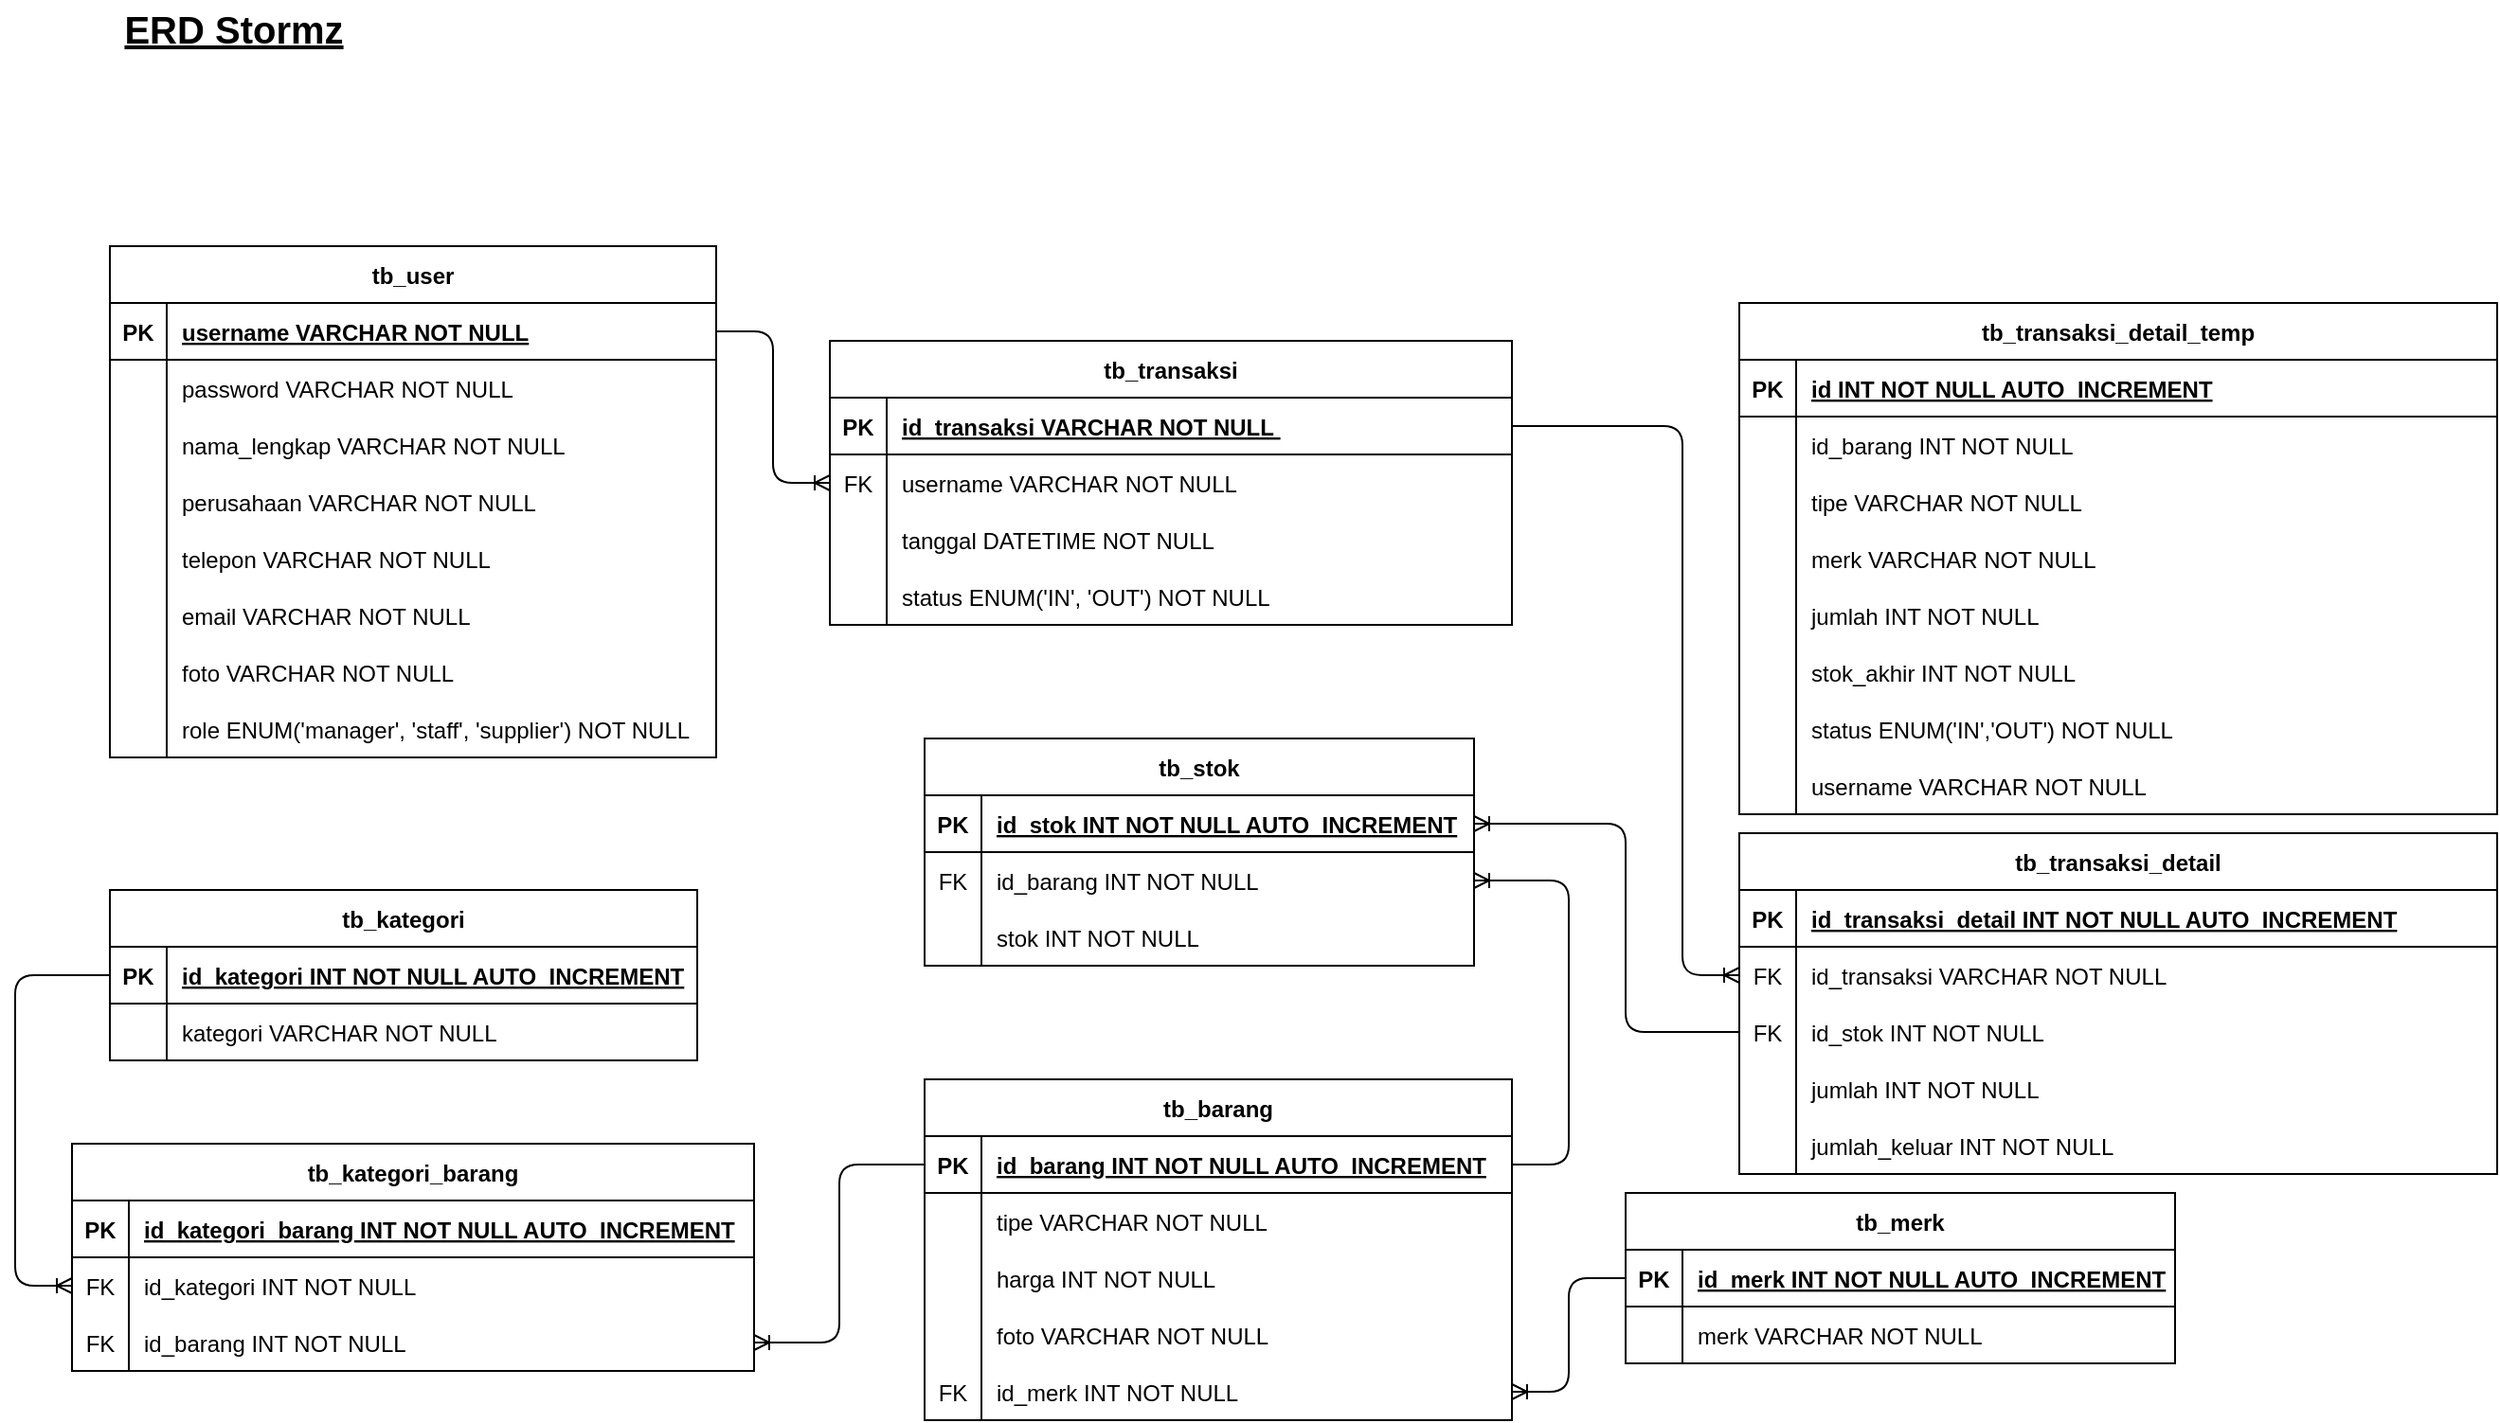 <mxfile version="13.9.9" type="device"><diagram id="gWAf76QCcsq2fWXwxqf4" name="Entity Relationshp Diagram"><mxGraphModel dx="1153" dy="348" grid="1" gridSize="10" guides="1" tooltips="1" connect="1" arrows="1" fold="1" page="0" pageScale="1" pageWidth="827" pageHeight="1169" math="0" shadow="0"><root><mxCell id="0"/><mxCell id="1" parent="0"/><mxCell id="khWlbRWHkkoI3q88mKnF-27" value="tb_user" style="shape=table;startSize=30;container=1;collapsible=1;childLayout=tableLayout;fixedRows=1;rowLines=0;fontStyle=1;align=center;resizeLast=1;" parent="1" vertex="1"><mxGeometry x="30" y="160" width="320" height="270" as="geometry"><mxRectangle x="130" y="190" width="60" height="30" as="alternateBounds"/></mxGeometry></mxCell><mxCell id="khWlbRWHkkoI3q88mKnF-28" value="" style="shape=partialRectangle;collapsible=0;dropTarget=0;pointerEvents=0;fillColor=none;top=0;left=0;bottom=1;right=0;points=[[0,0.5],[1,0.5]];portConstraint=eastwest;" parent="khWlbRWHkkoI3q88mKnF-27" vertex="1"><mxGeometry y="30" width="320" height="30" as="geometry"/></mxCell><mxCell id="khWlbRWHkkoI3q88mKnF-29" value="PK" style="shape=partialRectangle;connectable=0;fillColor=none;top=0;left=0;bottom=0;right=0;fontStyle=1;overflow=hidden;" parent="khWlbRWHkkoI3q88mKnF-28" vertex="1"><mxGeometry width="30" height="30" as="geometry"/></mxCell><mxCell id="khWlbRWHkkoI3q88mKnF-30" value="username VARCHAR NOT NULL" style="shape=partialRectangle;connectable=0;fillColor=none;top=0;left=0;bottom=0;right=0;align=left;spacingLeft=6;fontStyle=5;overflow=hidden;" parent="khWlbRWHkkoI3q88mKnF-28" vertex="1"><mxGeometry x="30" width="290" height="30" as="geometry"/></mxCell><mxCell id="khWlbRWHkkoI3q88mKnF-34" value="" style="shape=partialRectangle;collapsible=0;dropTarget=0;pointerEvents=0;fillColor=none;top=0;left=0;bottom=0;right=0;points=[[0,0.5],[1,0.5]];portConstraint=eastwest;" parent="khWlbRWHkkoI3q88mKnF-27" vertex="1"><mxGeometry y="60" width="320" height="30" as="geometry"/></mxCell><mxCell id="khWlbRWHkkoI3q88mKnF-35" value="" style="shape=partialRectangle;connectable=0;fillColor=none;top=0;left=0;bottom=0;right=0;editable=1;overflow=hidden;" parent="khWlbRWHkkoI3q88mKnF-34" vertex="1"><mxGeometry width="30" height="30" as="geometry"/></mxCell><mxCell id="khWlbRWHkkoI3q88mKnF-36" value="password VARCHAR NOT NULL" style="shape=partialRectangle;connectable=0;fillColor=none;top=0;left=0;bottom=0;right=0;align=left;spacingLeft=6;overflow=hidden;" parent="khWlbRWHkkoI3q88mKnF-34" vertex="1"><mxGeometry x="30" width="290" height="30" as="geometry"/></mxCell><mxCell id="khWlbRWHkkoI3q88mKnF-37" value="" style="shape=partialRectangle;collapsible=0;dropTarget=0;pointerEvents=0;fillColor=none;top=0;left=0;bottom=0;right=0;points=[[0,0.5],[1,0.5]];portConstraint=eastwest;" parent="khWlbRWHkkoI3q88mKnF-27" vertex="1"><mxGeometry y="90" width="320" height="30" as="geometry"/></mxCell><mxCell id="khWlbRWHkkoI3q88mKnF-38" value="" style="shape=partialRectangle;connectable=0;fillColor=none;top=0;left=0;bottom=0;right=0;editable=1;overflow=hidden;" parent="khWlbRWHkkoI3q88mKnF-37" vertex="1"><mxGeometry width="30" height="30" as="geometry"/></mxCell><mxCell id="khWlbRWHkkoI3q88mKnF-39" value="nama_lengkap VARCHAR NOT NULL" style="shape=partialRectangle;connectable=0;fillColor=none;top=0;left=0;bottom=0;right=0;align=left;spacingLeft=6;overflow=hidden;" parent="khWlbRWHkkoI3q88mKnF-37" vertex="1"><mxGeometry x="30" width="290" height="30" as="geometry"/></mxCell><mxCell id="khWlbRWHkkoI3q88mKnF-44" value="" style="shape=partialRectangle;collapsible=0;dropTarget=0;pointerEvents=0;fillColor=none;top=0;left=0;bottom=0;right=0;points=[[0,0.5],[1,0.5]];portConstraint=eastwest;" parent="khWlbRWHkkoI3q88mKnF-27" vertex="1"><mxGeometry y="120" width="320" height="30" as="geometry"/></mxCell><mxCell id="khWlbRWHkkoI3q88mKnF-45" value="" style="shape=partialRectangle;connectable=0;fillColor=none;top=0;left=0;bottom=0;right=0;editable=1;overflow=hidden;" parent="khWlbRWHkkoI3q88mKnF-44" vertex="1"><mxGeometry width="30" height="30" as="geometry"/></mxCell><mxCell id="khWlbRWHkkoI3q88mKnF-46" value="perusahaan VARCHAR NOT NULL" style="shape=partialRectangle;connectable=0;fillColor=none;top=0;left=0;bottom=0;right=0;align=left;spacingLeft=6;overflow=hidden;" parent="khWlbRWHkkoI3q88mKnF-44" vertex="1"><mxGeometry x="30" width="290" height="30" as="geometry"/></mxCell><mxCell id="5yecshNuAwGqqXU34uVl-19" value="" style="shape=partialRectangle;collapsible=0;dropTarget=0;pointerEvents=0;fillColor=none;top=0;left=0;bottom=0;right=0;points=[[0,0.5],[1,0.5]];portConstraint=eastwest;" parent="khWlbRWHkkoI3q88mKnF-27" vertex="1"><mxGeometry y="150" width="320" height="30" as="geometry"/></mxCell><mxCell id="5yecshNuAwGqqXU34uVl-20" value="" style="shape=partialRectangle;connectable=0;fillColor=none;top=0;left=0;bottom=0;right=0;editable=1;overflow=hidden;" parent="5yecshNuAwGqqXU34uVl-19" vertex="1"><mxGeometry width="30" height="30" as="geometry"/></mxCell><mxCell id="5yecshNuAwGqqXU34uVl-21" value="telepon VARCHAR NOT NULL" style="shape=partialRectangle;connectable=0;fillColor=none;top=0;left=0;bottom=0;right=0;align=left;spacingLeft=6;overflow=hidden;" parent="5yecshNuAwGqqXU34uVl-19" vertex="1"><mxGeometry x="30" width="290" height="30" as="geometry"/></mxCell><mxCell id="khWlbRWHkkoI3q88mKnF-47" value="" style="shape=partialRectangle;collapsible=0;dropTarget=0;pointerEvents=0;fillColor=none;top=0;left=0;bottom=0;right=0;points=[[0,0.5],[1,0.5]];portConstraint=eastwest;" parent="khWlbRWHkkoI3q88mKnF-27" vertex="1"><mxGeometry y="180" width="320" height="30" as="geometry"/></mxCell><mxCell id="khWlbRWHkkoI3q88mKnF-48" value="" style="shape=partialRectangle;connectable=0;fillColor=none;top=0;left=0;bottom=0;right=0;editable=1;overflow=hidden;" parent="khWlbRWHkkoI3q88mKnF-47" vertex="1"><mxGeometry width="30" height="30" as="geometry"/></mxCell><mxCell id="khWlbRWHkkoI3q88mKnF-49" value="email VARCHAR NOT NULL" style="shape=partialRectangle;connectable=0;fillColor=none;top=0;left=0;bottom=0;right=0;align=left;spacingLeft=6;overflow=hidden;" parent="khWlbRWHkkoI3q88mKnF-47" vertex="1"><mxGeometry x="30" width="290" height="30" as="geometry"/></mxCell><mxCell id="7dTO21bHvkYZgzoodsC2-43" value="" style="shape=partialRectangle;collapsible=0;dropTarget=0;pointerEvents=0;fillColor=none;top=0;left=0;bottom=0;right=0;points=[[0,0.5],[1,0.5]];portConstraint=eastwest;" parent="khWlbRWHkkoI3q88mKnF-27" vertex="1"><mxGeometry y="210" width="320" height="30" as="geometry"/></mxCell><mxCell id="7dTO21bHvkYZgzoodsC2-44" value="" style="shape=partialRectangle;connectable=0;fillColor=none;top=0;left=0;bottom=0;right=0;editable=1;overflow=hidden;" parent="7dTO21bHvkYZgzoodsC2-43" vertex="1"><mxGeometry width="30" height="30" as="geometry"/></mxCell><mxCell id="7dTO21bHvkYZgzoodsC2-45" value="foto VARCHAR NOT NULL" style="shape=partialRectangle;connectable=0;fillColor=none;top=0;left=0;bottom=0;right=0;align=left;spacingLeft=6;overflow=hidden;" parent="7dTO21bHvkYZgzoodsC2-43" vertex="1"><mxGeometry x="30" width="290" height="30" as="geometry"/></mxCell><mxCell id="khWlbRWHkkoI3q88mKnF-50" value="" style="shape=partialRectangle;collapsible=0;dropTarget=0;pointerEvents=0;fillColor=none;top=0;left=0;bottom=0;right=0;points=[[0,0.5],[1,0.5]];portConstraint=eastwest;" parent="khWlbRWHkkoI3q88mKnF-27" vertex="1"><mxGeometry y="240" width="320" height="30" as="geometry"/></mxCell><mxCell id="khWlbRWHkkoI3q88mKnF-51" value="" style="shape=partialRectangle;connectable=0;fillColor=none;top=0;left=0;bottom=0;right=0;editable=1;overflow=hidden;" parent="khWlbRWHkkoI3q88mKnF-50" vertex="1"><mxGeometry width="30" height="30" as="geometry"/></mxCell><mxCell id="khWlbRWHkkoI3q88mKnF-52" value="role ENUM('manager', 'staff', 'supplier') NOT NULL" style="shape=partialRectangle;connectable=0;fillColor=none;top=0;left=0;bottom=0;right=0;align=left;spacingLeft=6;overflow=hidden;" parent="khWlbRWHkkoI3q88mKnF-50" vertex="1"><mxGeometry x="30" width="290" height="30" as="geometry"/></mxCell><mxCell id="khWlbRWHkkoI3q88mKnF-40" value="ERD Stormz" style="text;html=1;align=center;verticalAlign=middle;resizable=0;points=[];autosize=1;fontSize=20;fontStyle=5" parent="1" vertex="1"><mxGeometry x="30" y="30" width="130" height="30" as="geometry"/></mxCell><mxCell id="khWlbRWHkkoI3q88mKnF-78" value="tb_barang" style="shape=table;startSize=30;container=1;collapsible=1;childLayout=tableLayout;fixedRows=1;rowLines=0;fontStyle=1;align=center;resizeLast=1;" parent="1" vertex="1"><mxGeometry x="460" y="600" width="310" height="180" as="geometry"><mxRectangle x="460" y="600" width="60" height="30" as="alternateBounds"/></mxGeometry></mxCell><mxCell id="khWlbRWHkkoI3q88mKnF-79" value="" style="shape=partialRectangle;collapsible=0;dropTarget=0;pointerEvents=0;fillColor=none;top=0;left=0;bottom=1;right=0;points=[[0,0.5],[1,0.5]];portConstraint=eastwest;" parent="khWlbRWHkkoI3q88mKnF-78" vertex="1"><mxGeometry y="30" width="310" height="30" as="geometry"/></mxCell><mxCell id="khWlbRWHkkoI3q88mKnF-80" value="PK" style="shape=partialRectangle;connectable=0;fillColor=none;top=0;left=0;bottom=0;right=0;fontStyle=1;overflow=hidden;" parent="khWlbRWHkkoI3q88mKnF-79" vertex="1"><mxGeometry width="30" height="30" as="geometry"/></mxCell><mxCell id="khWlbRWHkkoI3q88mKnF-81" value="id_barang INT NOT NULL AUTO_INCREMENT" style="shape=partialRectangle;connectable=0;fillColor=none;top=0;left=0;bottom=0;right=0;align=left;spacingLeft=6;fontStyle=5;overflow=hidden;" parent="khWlbRWHkkoI3q88mKnF-79" vertex="1"><mxGeometry x="30" width="280" height="30" as="geometry"/></mxCell><mxCell id="khWlbRWHkkoI3q88mKnF-82" value="" style="shape=partialRectangle;collapsible=0;dropTarget=0;pointerEvents=0;fillColor=none;top=0;left=0;bottom=0;right=0;points=[[0,0.5],[1,0.5]];portConstraint=eastwest;" parent="khWlbRWHkkoI3q88mKnF-78" vertex="1"><mxGeometry y="60" width="310" height="30" as="geometry"/></mxCell><mxCell id="khWlbRWHkkoI3q88mKnF-83" value="" style="shape=partialRectangle;connectable=0;fillColor=none;top=0;left=0;bottom=0;right=0;editable=1;overflow=hidden;" parent="khWlbRWHkkoI3q88mKnF-82" vertex="1"><mxGeometry width="30" height="30" as="geometry"/></mxCell><mxCell id="khWlbRWHkkoI3q88mKnF-84" value="tipe VARCHAR NOT NULL" style="shape=partialRectangle;connectable=0;fillColor=none;top=0;left=0;bottom=0;right=0;align=left;spacingLeft=6;overflow=hidden;" parent="khWlbRWHkkoI3q88mKnF-82" vertex="1"><mxGeometry x="30" width="280" height="30" as="geometry"/></mxCell><mxCell id="khWlbRWHkkoI3q88mKnF-132" value="" style="shape=partialRectangle;collapsible=0;dropTarget=0;pointerEvents=0;fillColor=none;top=0;left=0;bottom=0;right=0;points=[[0,0.5],[1,0.5]];portConstraint=eastwest;" parent="khWlbRWHkkoI3q88mKnF-78" vertex="1"><mxGeometry y="90" width="310" height="30" as="geometry"/></mxCell><mxCell id="khWlbRWHkkoI3q88mKnF-133" value="" style="shape=partialRectangle;connectable=0;fillColor=none;top=0;left=0;bottom=0;right=0;editable=1;overflow=hidden;" parent="khWlbRWHkkoI3q88mKnF-132" vertex="1"><mxGeometry width="30" height="30" as="geometry"/></mxCell><mxCell id="khWlbRWHkkoI3q88mKnF-134" value="harga INT NOT NULL" style="shape=partialRectangle;connectable=0;fillColor=none;top=0;left=0;bottom=0;right=0;align=left;spacingLeft=6;overflow=hidden;" parent="khWlbRWHkkoI3q88mKnF-132" vertex="1"><mxGeometry x="30" width="280" height="30" as="geometry"/></mxCell><mxCell id="7dTO21bHvkYZgzoodsC2-31" value="" style="shape=partialRectangle;collapsible=0;dropTarget=0;pointerEvents=0;fillColor=none;top=0;left=0;bottom=0;right=0;points=[[0,0.5],[1,0.5]];portConstraint=eastwest;" parent="khWlbRWHkkoI3q88mKnF-78" vertex="1"><mxGeometry y="120" width="310" height="30" as="geometry"/></mxCell><mxCell id="7dTO21bHvkYZgzoodsC2-32" value="" style="shape=partialRectangle;connectable=0;fillColor=none;top=0;left=0;bottom=0;right=0;editable=1;overflow=hidden;" parent="7dTO21bHvkYZgzoodsC2-31" vertex="1"><mxGeometry width="30" height="30" as="geometry"/></mxCell><mxCell id="7dTO21bHvkYZgzoodsC2-33" value="foto VARCHAR NOT NULL" style="shape=partialRectangle;connectable=0;fillColor=none;top=0;left=0;bottom=0;right=0;align=left;spacingLeft=6;overflow=hidden;" parent="7dTO21bHvkYZgzoodsC2-31" vertex="1"><mxGeometry x="30" width="280" height="30" as="geometry"/></mxCell><mxCell id="khWlbRWHkkoI3q88mKnF-129" value="" style="shape=partialRectangle;collapsible=0;dropTarget=0;pointerEvents=0;fillColor=none;top=0;left=0;bottom=0;right=0;points=[[0,0.5],[1,0.5]];portConstraint=eastwest;" parent="khWlbRWHkkoI3q88mKnF-78" vertex="1"><mxGeometry y="150" width="310" height="30" as="geometry"/></mxCell><mxCell id="khWlbRWHkkoI3q88mKnF-130" value="FK" style="shape=partialRectangle;connectable=0;fillColor=none;top=0;left=0;bottom=0;right=0;editable=1;overflow=hidden;" parent="khWlbRWHkkoI3q88mKnF-129" vertex="1"><mxGeometry width="30" height="30" as="geometry"/></mxCell><mxCell id="khWlbRWHkkoI3q88mKnF-131" value="id_merk INT NOT NULL" style="shape=partialRectangle;connectable=0;fillColor=none;top=0;left=0;bottom=0;right=0;align=left;spacingLeft=6;overflow=hidden;" parent="khWlbRWHkkoI3q88mKnF-129" vertex="1"><mxGeometry x="30" width="280" height="30" as="geometry"/></mxCell><mxCell id="khWlbRWHkkoI3q88mKnF-85" value="tb_transaksi" style="shape=table;startSize=30;container=1;collapsible=1;childLayout=tableLayout;fixedRows=1;rowLines=0;fontStyle=1;align=center;resizeLast=1;" parent="1" vertex="1"><mxGeometry x="410" y="210" width="360" height="150" as="geometry"><mxRectangle x="130" y="190" width="60" height="30" as="alternateBounds"/></mxGeometry></mxCell><mxCell id="khWlbRWHkkoI3q88mKnF-86" value="" style="shape=partialRectangle;collapsible=0;dropTarget=0;pointerEvents=0;fillColor=none;top=0;left=0;bottom=1;right=0;points=[[0,0.5],[1,0.5]];portConstraint=eastwest;" parent="khWlbRWHkkoI3q88mKnF-85" vertex="1"><mxGeometry y="30" width="360" height="30" as="geometry"/></mxCell><mxCell id="khWlbRWHkkoI3q88mKnF-87" value="PK" style="shape=partialRectangle;connectable=0;fillColor=none;top=0;left=0;bottom=0;right=0;fontStyle=1;overflow=hidden;" parent="khWlbRWHkkoI3q88mKnF-86" vertex="1"><mxGeometry width="30" height="30" as="geometry"/></mxCell><mxCell id="khWlbRWHkkoI3q88mKnF-88" value="id_transaksi VARCHAR NOT NULL " style="shape=partialRectangle;connectable=0;fillColor=none;top=0;left=0;bottom=0;right=0;align=left;spacingLeft=6;fontStyle=5;overflow=hidden;" parent="khWlbRWHkkoI3q88mKnF-86" vertex="1"><mxGeometry x="30" width="330" height="30" as="geometry"/></mxCell><mxCell id="7dTO21bHvkYZgzoodsC2-68" value="" style="shape=partialRectangle;collapsible=0;dropTarget=0;pointerEvents=0;fillColor=none;top=0;left=0;bottom=0;right=0;points=[[0,0.5],[1,0.5]];portConstraint=eastwest;" parent="khWlbRWHkkoI3q88mKnF-85" vertex="1"><mxGeometry y="60" width="360" height="30" as="geometry"/></mxCell><mxCell id="7dTO21bHvkYZgzoodsC2-69" value="FK" style="shape=partialRectangle;connectable=0;fillColor=none;top=0;left=0;bottom=0;right=0;editable=1;overflow=hidden;" parent="7dTO21bHvkYZgzoodsC2-68" vertex="1"><mxGeometry width="30" height="30" as="geometry"/></mxCell><mxCell id="7dTO21bHvkYZgzoodsC2-70" value="username VARCHAR NOT NULL" style="shape=partialRectangle;connectable=0;fillColor=none;top=0;left=0;bottom=0;right=0;align=left;spacingLeft=6;overflow=hidden;" parent="7dTO21bHvkYZgzoodsC2-68" vertex="1"><mxGeometry x="30" width="330" height="30" as="geometry"/></mxCell><mxCell id="khWlbRWHkkoI3q88mKnF-89" value="" style="shape=partialRectangle;collapsible=0;dropTarget=0;pointerEvents=0;fillColor=none;top=0;left=0;bottom=0;right=0;points=[[0,0.5],[1,0.5]];portConstraint=eastwest;" parent="khWlbRWHkkoI3q88mKnF-85" vertex="1"><mxGeometry y="90" width="360" height="30" as="geometry"/></mxCell><mxCell id="khWlbRWHkkoI3q88mKnF-90" value="" style="shape=partialRectangle;connectable=0;fillColor=none;top=0;left=0;bottom=0;right=0;editable=1;overflow=hidden;" parent="khWlbRWHkkoI3q88mKnF-89" vertex="1"><mxGeometry width="30" height="30" as="geometry"/></mxCell><mxCell id="khWlbRWHkkoI3q88mKnF-91" value="tanggal DATETIME NOT NULL" style="shape=partialRectangle;connectable=0;fillColor=none;top=0;left=0;bottom=0;right=0;align=left;spacingLeft=6;overflow=hidden;" parent="khWlbRWHkkoI3q88mKnF-89" vertex="1"><mxGeometry x="30" width="330" height="30" as="geometry"/></mxCell><mxCell id="7dTO21bHvkYZgzoodsC2-34" value="" style="shape=partialRectangle;collapsible=0;dropTarget=0;pointerEvents=0;fillColor=none;top=0;left=0;bottom=0;right=0;points=[[0,0.5],[1,0.5]];portConstraint=eastwest;" parent="khWlbRWHkkoI3q88mKnF-85" vertex="1"><mxGeometry y="120" width="360" height="30" as="geometry"/></mxCell><mxCell id="7dTO21bHvkYZgzoodsC2-35" value="" style="shape=partialRectangle;connectable=0;fillColor=none;top=0;left=0;bottom=0;right=0;editable=1;overflow=hidden;" parent="7dTO21bHvkYZgzoodsC2-34" vertex="1"><mxGeometry width="30" height="30" as="geometry"/></mxCell><mxCell id="7dTO21bHvkYZgzoodsC2-36" value="status ENUM('IN', 'OUT') NOT NULL" style="shape=partialRectangle;connectable=0;fillColor=none;top=0;left=0;bottom=0;right=0;align=left;spacingLeft=6;overflow=hidden;" parent="7dTO21bHvkYZgzoodsC2-34" vertex="1"><mxGeometry x="30" width="330" height="30" as="geometry"/></mxCell><mxCell id="khWlbRWHkkoI3q88mKnF-99" value="tb_merk" style="shape=table;startSize=30;container=1;collapsible=1;childLayout=tableLayout;fixedRows=1;rowLines=0;fontStyle=1;align=center;resizeLast=1;" parent="1" vertex="1"><mxGeometry x="830" y="660" width="290" height="90" as="geometry"><mxRectangle x="130" y="190" width="60" height="30" as="alternateBounds"/></mxGeometry></mxCell><mxCell id="khWlbRWHkkoI3q88mKnF-100" value="" style="shape=partialRectangle;collapsible=0;dropTarget=0;pointerEvents=0;fillColor=none;top=0;left=0;bottom=1;right=0;points=[[0,0.5],[1,0.5]];portConstraint=eastwest;" parent="khWlbRWHkkoI3q88mKnF-99" vertex="1"><mxGeometry y="30" width="290" height="30" as="geometry"/></mxCell><mxCell id="khWlbRWHkkoI3q88mKnF-101" value="PK" style="shape=partialRectangle;connectable=0;fillColor=none;top=0;left=0;bottom=0;right=0;fontStyle=1;overflow=hidden;" parent="khWlbRWHkkoI3q88mKnF-100" vertex="1"><mxGeometry width="30" height="30" as="geometry"/></mxCell><mxCell id="khWlbRWHkkoI3q88mKnF-102" value="id_merk INT NOT NULL AUTO_INCREMENT" style="shape=partialRectangle;connectable=0;fillColor=none;top=0;left=0;bottom=0;right=0;align=left;spacingLeft=6;fontStyle=5;overflow=hidden;" parent="khWlbRWHkkoI3q88mKnF-100" vertex="1"><mxGeometry x="30" width="260" height="30" as="geometry"/></mxCell><mxCell id="khWlbRWHkkoI3q88mKnF-151" value="" style="shape=partialRectangle;collapsible=0;dropTarget=0;pointerEvents=0;fillColor=none;top=0;left=0;bottom=0;right=0;points=[[0,0.5],[1,0.5]];portConstraint=eastwest;" parent="khWlbRWHkkoI3q88mKnF-99" vertex="1"><mxGeometry y="60" width="290" height="30" as="geometry"/></mxCell><mxCell id="khWlbRWHkkoI3q88mKnF-152" value="" style="shape=partialRectangle;connectable=0;fillColor=none;top=0;left=0;bottom=0;right=0;editable=1;overflow=hidden;" parent="khWlbRWHkkoI3q88mKnF-151" vertex="1"><mxGeometry width="30" height="30" as="geometry"/></mxCell><mxCell id="khWlbRWHkkoI3q88mKnF-153" value="merk VARCHAR NOT NULL" style="shape=partialRectangle;connectable=0;fillColor=none;top=0;left=0;bottom=0;right=0;align=left;spacingLeft=6;overflow=hidden;" parent="khWlbRWHkkoI3q88mKnF-151" vertex="1"><mxGeometry x="30" width="260" height="30" as="geometry"/></mxCell><mxCell id="khWlbRWHkkoI3q88mKnF-106" value="tb_kategori" style="shape=table;startSize=30;container=1;collapsible=1;childLayout=tableLayout;fixedRows=1;rowLines=0;fontStyle=1;align=center;resizeLast=1;" parent="1" vertex="1"><mxGeometry x="30" y="500" width="310" height="90" as="geometry"><mxRectangle x="20" y="530" width="60" height="30" as="alternateBounds"/></mxGeometry></mxCell><mxCell id="khWlbRWHkkoI3q88mKnF-107" value="" style="shape=partialRectangle;collapsible=0;dropTarget=0;pointerEvents=0;fillColor=none;top=0;left=0;bottom=1;right=0;points=[[0,0.5],[1,0.5]];portConstraint=eastwest;" parent="khWlbRWHkkoI3q88mKnF-106" vertex="1"><mxGeometry y="30" width="310" height="30" as="geometry"/></mxCell><mxCell id="khWlbRWHkkoI3q88mKnF-108" value="PK" style="shape=partialRectangle;connectable=0;fillColor=none;top=0;left=0;bottom=0;right=0;fontStyle=1;overflow=hidden;" parent="khWlbRWHkkoI3q88mKnF-107" vertex="1"><mxGeometry width="30" height="30" as="geometry"/></mxCell><mxCell id="khWlbRWHkkoI3q88mKnF-109" value="id_kategori INT NOT NULL AUTO_INCREMENT" style="shape=partialRectangle;connectable=0;fillColor=none;top=0;left=0;bottom=0;right=0;align=left;spacingLeft=6;fontStyle=5;overflow=hidden;" parent="khWlbRWHkkoI3q88mKnF-107" vertex="1"><mxGeometry x="30" width="280" height="30" as="geometry"/></mxCell><mxCell id="khWlbRWHkkoI3q88mKnF-154" value="" style="shape=partialRectangle;collapsible=0;dropTarget=0;pointerEvents=0;fillColor=none;top=0;left=0;bottom=0;right=0;points=[[0,0.5],[1,0.5]];portConstraint=eastwest;" parent="khWlbRWHkkoI3q88mKnF-106" vertex="1"><mxGeometry y="60" width="310" height="30" as="geometry"/></mxCell><mxCell id="khWlbRWHkkoI3q88mKnF-155" value="" style="shape=partialRectangle;connectable=0;fillColor=none;top=0;left=0;bottom=0;right=0;editable=1;overflow=hidden;" parent="khWlbRWHkkoI3q88mKnF-154" vertex="1"><mxGeometry width="30" height="30" as="geometry"/></mxCell><mxCell id="khWlbRWHkkoI3q88mKnF-156" value="kategori VARCHAR NOT NULL" style="shape=partialRectangle;connectable=0;fillColor=none;top=0;left=0;bottom=0;right=0;align=left;spacingLeft=6;overflow=hidden;" parent="khWlbRWHkkoI3q88mKnF-154" vertex="1"><mxGeometry x="30" width="280" height="30" as="geometry"/></mxCell><mxCell id="khWlbRWHkkoI3q88mKnF-116" value="tb_transaksi_detail" style="shape=table;startSize=30;container=1;collapsible=1;childLayout=tableLayout;fixedRows=1;rowLines=0;fontStyle=1;align=center;resizeLast=1;" parent="1" vertex="1"><mxGeometry x="890" y="470" width="400" height="180" as="geometry"><mxRectangle x="130" y="190" width="60" height="30" as="alternateBounds"/></mxGeometry></mxCell><mxCell id="khWlbRWHkkoI3q88mKnF-117" value="" style="shape=partialRectangle;collapsible=0;dropTarget=0;pointerEvents=0;fillColor=none;top=0;left=0;bottom=1;right=0;points=[[0,0.5],[1,0.5]];portConstraint=eastwest;" parent="khWlbRWHkkoI3q88mKnF-116" vertex="1"><mxGeometry y="30" width="400" height="30" as="geometry"/></mxCell><mxCell id="khWlbRWHkkoI3q88mKnF-118" value="PK" style="shape=partialRectangle;connectable=0;fillColor=none;top=0;left=0;bottom=0;right=0;fontStyle=1;overflow=hidden;" parent="khWlbRWHkkoI3q88mKnF-117" vertex="1"><mxGeometry width="30" height="30" as="geometry"/></mxCell><mxCell id="khWlbRWHkkoI3q88mKnF-119" value="id_transaksi_detail INT NOT NULL AUTO_INCREMENT" style="shape=partialRectangle;connectable=0;fillColor=none;top=0;left=0;bottom=0;right=0;align=left;spacingLeft=6;fontStyle=5;overflow=hidden;" parent="khWlbRWHkkoI3q88mKnF-117" vertex="1"><mxGeometry x="30" width="370" height="30" as="geometry"/></mxCell><mxCell id="khWlbRWHkkoI3q88mKnF-120" value="" style="shape=partialRectangle;collapsible=0;dropTarget=0;pointerEvents=0;fillColor=none;top=0;left=0;bottom=0;right=0;points=[[0,0.5],[1,0.5]];portConstraint=eastwest;" parent="khWlbRWHkkoI3q88mKnF-116" vertex="1"><mxGeometry y="60" width="400" height="30" as="geometry"/></mxCell><mxCell id="khWlbRWHkkoI3q88mKnF-121" value="FK" style="shape=partialRectangle;connectable=0;fillColor=none;top=0;left=0;bottom=0;right=0;editable=1;overflow=hidden;" parent="khWlbRWHkkoI3q88mKnF-120" vertex="1"><mxGeometry width="30" height="30" as="geometry"/></mxCell><mxCell id="khWlbRWHkkoI3q88mKnF-122" value="id_transaksi VARCHAR NOT NULL" style="shape=partialRectangle;connectable=0;fillColor=none;top=0;left=0;bottom=0;right=0;align=left;spacingLeft=6;overflow=hidden;" parent="khWlbRWHkkoI3q88mKnF-120" vertex="1"><mxGeometry x="30" width="370" height="30" as="geometry"/></mxCell><mxCell id="7dTO21bHvkYZgzoodsC2-28" value="" style="shape=partialRectangle;collapsible=0;dropTarget=0;pointerEvents=0;fillColor=none;top=0;left=0;bottom=0;right=0;points=[[0,0.5],[1,0.5]];portConstraint=eastwest;" parent="khWlbRWHkkoI3q88mKnF-116" vertex="1"><mxGeometry y="90" width="400" height="30" as="geometry"/></mxCell><mxCell id="7dTO21bHvkYZgzoodsC2-29" value="FK" style="shape=partialRectangle;connectable=0;fillColor=none;top=0;left=0;bottom=0;right=0;editable=1;overflow=hidden;" parent="7dTO21bHvkYZgzoodsC2-28" vertex="1"><mxGeometry width="30" height="30" as="geometry"/></mxCell><mxCell id="7dTO21bHvkYZgzoodsC2-30" value="id_stok INT NOT NULL" style="shape=partialRectangle;connectable=0;fillColor=none;top=0;left=0;bottom=0;right=0;align=left;spacingLeft=6;overflow=hidden;" parent="7dTO21bHvkYZgzoodsC2-28" vertex="1"><mxGeometry x="30" width="370" height="30" as="geometry"/></mxCell><mxCell id="vBv2H00q6ag7IPJuQZkP-1" value="" style="shape=partialRectangle;collapsible=0;dropTarget=0;pointerEvents=0;fillColor=none;top=0;left=0;bottom=0;right=0;points=[[0,0.5],[1,0.5]];portConstraint=eastwest;" parent="khWlbRWHkkoI3q88mKnF-116" vertex="1"><mxGeometry y="120" width="400" height="30" as="geometry"/></mxCell><mxCell id="vBv2H00q6ag7IPJuQZkP-2" value="" style="shape=partialRectangle;connectable=0;fillColor=none;top=0;left=0;bottom=0;right=0;editable=1;overflow=hidden;" parent="vBv2H00q6ag7IPJuQZkP-1" vertex="1"><mxGeometry width="30" height="30" as="geometry"/></mxCell><mxCell id="vBv2H00q6ag7IPJuQZkP-3" value="jumlah INT NOT NULL" style="shape=partialRectangle;connectable=0;fillColor=none;top=0;left=0;bottom=0;right=0;align=left;spacingLeft=6;overflow=hidden;" parent="vBv2H00q6ag7IPJuQZkP-1" vertex="1"><mxGeometry x="30" width="370" height="30" as="geometry"/></mxCell><mxCell id="Kob3xwSeDtq4S7lvHJGi-1" value="" style="shape=partialRectangle;collapsible=0;dropTarget=0;pointerEvents=0;fillColor=none;top=0;left=0;bottom=0;right=0;points=[[0,0.5],[1,0.5]];portConstraint=eastwest;" parent="khWlbRWHkkoI3q88mKnF-116" vertex="1"><mxGeometry y="150" width="400" height="30" as="geometry"/></mxCell><mxCell id="Kob3xwSeDtq4S7lvHJGi-2" value="" style="shape=partialRectangle;connectable=0;fillColor=none;top=0;left=0;bottom=0;right=0;editable=1;overflow=hidden;" parent="Kob3xwSeDtq4S7lvHJGi-1" vertex="1"><mxGeometry width="30" height="30" as="geometry"/></mxCell><mxCell id="Kob3xwSeDtq4S7lvHJGi-3" value="jumlah_keluar INT NOT NULL" style="shape=partialRectangle;connectable=0;fillColor=none;top=0;left=0;bottom=0;right=0;align=left;spacingLeft=6;overflow=hidden;" parent="Kob3xwSeDtq4S7lvHJGi-1" vertex="1"><mxGeometry x="30" width="370" height="30" as="geometry"/></mxCell><mxCell id="7dTO21bHvkYZgzoodsC2-47" value="tb_stok" style="shape=table;startSize=30;container=1;collapsible=1;childLayout=tableLayout;fixedRows=1;rowLines=0;fontStyle=1;align=center;resizeLast=1;" parent="1" vertex="1"><mxGeometry x="460" y="420" width="290" height="120" as="geometry"><mxRectangle x="130" y="190" width="60" height="30" as="alternateBounds"/></mxGeometry></mxCell><mxCell id="7dTO21bHvkYZgzoodsC2-48" value="" style="shape=partialRectangle;collapsible=0;dropTarget=0;pointerEvents=0;fillColor=none;top=0;left=0;bottom=1;right=0;points=[[0,0.5],[1,0.5]];portConstraint=eastwest;" parent="7dTO21bHvkYZgzoodsC2-47" vertex="1"><mxGeometry y="30" width="290" height="30" as="geometry"/></mxCell><mxCell id="7dTO21bHvkYZgzoodsC2-49" value="PK" style="shape=partialRectangle;connectable=0;fillColor=none;top=0;left=0;bottom=0;right=0;fontStyle=1;overflow=hidden;" parent="7dTO21bHvkYZgzoodsC2-48" vertex="1"><mxGeometry width="30" height="30" as="geometry"/></mxCell><mxCell id="7dTO21bHvkYZgzoodsC2-50" value="id_stok INT NOT NULL AUTO_INCREMENT" style="shape=partialRectangle;connectable=0;fillColor=none;top=0;left=0;bottom=0;right=0;align=left;spacingLeft=6;fontStyle=5;overflow=hidden;" parent="7dTO21bHvkYZgzoodsC2-48" vertex="1"><mxGeometry x="30" width="260" height="30" as="geometry"/></mxCell><mxCell id="7dTO21bHvkYZgzoodsC2-51" value="" style="shape=partialRectangle;collapsible=0;dropTarget=0;pointerEvents=0;fillColor=none;top=0;left=0;bottom=0;right=0;points=[[0,0.5],[1,0.5]];portConstraint=eastwest;" parent="7dTO21bHvkYZgzoodsC2-47" vertex="1"><mxGeometry y="60" width="290" height="30" as="geometry"/></mxCell><mxCell id="7dTO21bHvkYZgzoodsC2-52" value="FK" style="shape=partialRectangle;connectable=0;fillColor=none;top=0;left=0;bottom=0;right=0;editable=1;overflow=hidden;" parent="7dTO21bHvkYZgzoodsC2-51" vertex="1"><mxGeometry width="30" height="30" as="geometry"/></mxCell><mxCell id="7dTO21bHvkYZgzoodsC2-53" value="id_barang INT NOT NULL" style="shape=partialRectangle;connectable=0;fillColor=none;top=0;left=0;bottom=0;right=0;align=left;spacingLeft=6;overflow=hidden;" parent="7dTO21bHvkYZgzoodsC2-51" vertex="1"><mxGeometry x="30" width="260" height="30" as="geometry"/></mxCell><mxCell id="7dTO21bHvkYZgzoodsC2-54" value="" style="shape=partialRectangle;collapsible=0;dropTarget=0;pointerEvents=0;fillColor=none;top=0;left=0;bottom=0;right=0;points=[[0,0.5],[1,0.5]];portConstraint=eastwest;" parent="7dTO21bHvkYZgzoodsC2-47" vertex="1"><mxGeometry y="90" width="290" height="30" as="geometry"/></mxCell><mxCell id="7dTO21bHvkYZgzoodsC2-55" value="" style="shape=partialRectangle;connectable=0;fillColor=none;top=0;left=0;bottom=0;right=0;editable=1;overflow=hidden;" parent="7dTO21bHvkYZgzoodsC2-54" vertex="1"><mxGeometry width="30" height="30" as="geometry"/></mxCell><mxCell id="7dTO21bHvkYZgzoodsC2-56" value="stok INT NOT NULL" style="shape=partialRectangle;connectable=0;fillColor=none;top=0;left=0;bottom=0;right=0;align=left;spacingLeft=6;overflow=hidden;" parent="7dTO21bHvkYZgzoodsC2-54" vertex="1"><mxGeometry x="30" width="260" height="30" as="geometry"/></mxCell><mxCell id="7dTO21bHvkYZgzoodsC2-61" style="edgeStyle=orthogonalEdgeStyle;rounded=1;sketch=0;orthogonalLoop=1;jettySize=auto;html=1;shadow=0;endArrow=ERoneToMany;endFill=0;strokeColor=#000000;" parent="1" source="khWlbRWHkkoI3q88mKnF-86" target="khWlbRWHkkoI3q88mKnF-120" edge="1"><mxGeometry relative="1" as="geometry"><Array as="points"><mxPoint x="860" y="255"/><mxPoint x="860" y="545"/></Array></mxGeometry></mxCell><mxCell id="7dTO21bHvkYZgzoodsC2-63" style="edgeStyle=orthogonalEdgeStyle;rounded=1;sketch=0;orthogonalLoop=1;jettySize=auto;html=1;entryX=1;entryY=0.5;entryDx=0;entryDy=0;shadow=0;endArrow=ERoneToMany;endFill=0;strokeColor=#000000;" parent="1" source="khWlbRWHkkoI3q88mKnF-79" target="7dTO21bHvkYZgzoodsC2-51" edge="1"><mxGeometry relative="1" as="geometry"><Array as="points"><mxPoint x="800" y="645"/><mxPoint x="800" y="495"/></Array></mxGeometry></mxCell><mxCell id="7dTO21bHvkYZgzoodsC2-64" style="edgeStyle=orthogonalEdgeStyle;rounded=1;sketch=0;orthogonalLoop=1;jettySize=auto;html=1;shadow=0;endArrow=ERoneToMany;endFill=0;strokeColor=#000000;" parent="1" source="khWlbRWHkkoI3q88mKnF-100" target="khWlbRWHkkoI3q88mKnF-129" edge="1"><mxGeometry relative="1" as="geometry"/></mxCell><mxCell id="7dTO21bHvkYZgzoodsC2-66" style="edgeStyle=orthogonalEdgeStyle;rounded=1;sketch=0;orthogonalLoop=1;jettySize=auto;html=1;entryX=1;entryY=0.5;entryDx=0;entryDy=0;shadow=0;startArrow=none;startFill=0;endArrow=ERoneToMany;endFill=0;strokeColor=#000000;jumpStyle=arc;jumpSize=10;" parent="1" source="7dTO21bHvkYZgzoodsC2-28" target="7dTO21bHvkYZgzoodsC2-48" edge="1"><mxGeometry relative="1" as="geometry"><Array as="points"><mxPoint x="830" y="575"/><mxPoint x="830" y="465"/></Array></mxGeometry></mxCell><mxCell id="7dTO21bHvkYZgzoodsC2-71" style="edgeStyle=orthogonalEdgeStyle;rounded=1;sketch=0;jumpStyle=arc;jumpSize=10;orthogonalLoop=1;jettySize=auto;html=1;shadow=0;startArrow=none;startFill=0;endArrow=ERoneToMany;endFill=0;strokeColor=#000000;" parent="1" source="khWlbRWHkkoI3q88mKnF-28" target="7dTO21bHvkYZgzoodsC2-68" edge="1"><mxGeometry relative="1" as="geometry"/></mxCell><mxCell id="YwpyMetwYvrALIqiA65v-1" value="tb_kategori_barang" style="shape=table;startSize=30;container=1;collapsible=1;childLayout=tableLayout;fixedRows=1;rowLines=0;fontStyle=1;align=center;resizeLast=1;" parent="1" vertex="1"><mxGeometry x="10" y="634" width="360" height="120" as="geometry"><mxRectangle x="20" y="530" width="60" height="30" as="alternateBounds"/></mxGeometry></mxCell><mxCell id="YwpyMetwYvrALIqiA65v-2" value="" style="shape=partialRectangle;collapsible=0;dropTarget=0;pointerEvents=0;fillColor=none;top=0;left=0;bottom=1;right=0;points=[[0,0.5],[1,0.5]];portConstraint=eastwest;" parent="YwpyMetwYvrALIqiA65v-1" vertex="1"><mxGeometry y="30" width="360" height="30" as="geometry"/></mxCell><mxCell id="YwpyMetwYvrALIqiA65v-3" value="PK" style="shape=partialRectangle;connectable=0;fillColor=none;top=0;left=0;bottom=0;right=0;fontStyle=1;overflow=hidden;" parent="YwpyMetwYvrALIqiA65v-2" vertex="1"><mxGeometry width="30" height="30" as="geometry"/></mxCell><mxCell id="YwpyMetwYvrALIqiA65v-4" value="id_kategori_barang INT NOT NULL AUTO_INCREMENT" style="shape=partialRectangle;connectable=0;fillColor=none;top=0;left=0;bottom=0;right=0;align=left;spacingLeft=6;fontStyle=5;overflow=hidden;" parent="YwpyMetwYvrALIqiA65v-2" vertex="1"><mxGeometry x="30" width="330" height="30" as="geometry"/></mxCell><mxCell id="YwpyMetwYvrALIqiA65v-5" value="" style="shape=partialRectangle;collapsible=0;dropTarget=0;pointerEvents=0;fillColor=none;top=0;left=0;bottom=0;right=0;points=[[0,0.5],[1,0.5]];portConstraint=eastwest;" parent="YwpyMetwYvrALIqiA65v-1" vertex="1"><mxGeometry y="60" width="360" height="30" as="geometry"/></mxCell><mxCell id="YwpyMetwYvrALIqiA65v-6" value="FK" style="shape=partialRectangle;connectable=0;fillColor=none;top=0;left=0;bottom=0;right=0;editable=1;overflow=hidden;" parent="YwpyMetwYvrALIqiA65v-5" vertex="1"><mxGeometry width="30" height="30" as="geometry"/></mxCell><mxCell id="YwpyMetwYvrALIqiA65v-7" value="id_kategori INT NOT NULL" style="shape=partialRectangle;connectable=0;fillColor=none;top=0;left=0;bottom=0;right=0;align=left;spacingLeft=6;overflow=hidden;" parent="YwpyMetwYvrALIqiA65v-5" vertex="1"><mxGeometry x="30" width="330" height="30" as="geometry"/></mxCell><mxCell id="YwpyMetwYvrALIqiA65v-8" value="" style="shape=partialRectangle;collapsible=0;dropTarget=0;pointerEvents=0;fillColor=none;top=0;left=0;bottom=0;right=0;points=[[0,0.5],[1,0.5]];portConstraint=eastwest;" parent="YwpyMetwYvrALIqiA65v-1" vertex="1"><mxGeometry y="90" width="360" height="30" as="geometry"/></mxCell><mxCell id="YwpyMetwYvrALIqiA65v-9" value="FK" style="shape=partialRectangle;connectable=0;fillColor=none;top=0;left=0;bottom=0;right=0;editable=1;overflow=hidden;" parent="YwpyMetwYvrALIqiA65v-8" vertex="1"><mxGeometry width="30" height="30" as="geometry"/></mxCell><mxCell id="YwpyMetwYvrALIqiA65v-10" value="id_barang INT NOT NULL" style="shape=partialRectangle;connectable=0;fillColor=none;top=0;left=0;bottom=0;right=0;align=left;spacingLeft=6;overflow=hidden;" parent="YwpyMetwYvrALIqiA65v-8" vertex="1"><mxGeometry x="30" width="330" height="30" as="geometry"/></mxCell><mxCell id="YwpyMetwYvrALIqiA65v-11" style="edgeStyle=orthogonalEdgeStyle;rounded=1;orthogonalLoop=1;jettySize=auto;html=1;entryX=0;entryY=0.5;entryDx=0;entryDy=0;endArrow=ERoneToMany;endFill=0;" parent="1" source="khWlbRWHkkoI3q88mKnF-107" target="YwpyMetwYvrALIqiA65v-5" edge="1"><mxGeometry relative="1" as="geometry"><Array as="points"><mxPoint x="-20" y="545"/><mxPoint x="-20" y="709"/></Array></mxGeometry></mxCell><mxCell id="YwpyMetwYvrALIqiA65v-12" style="edgeStyle=orthogonalEdgeStyle;rounded=1;orthogonalLoop=1;jettySize=auto;html=1;entryX=1;entryY=0.5;entryDx=0;entryDy=0;endArrow=ERoneToMany;endFill=0;" parent="1" source="khWlbRWHkkoI3q88mKnF-79" target="YwpyMetwYvrALIqiA65v-8" edge="1"><mxGeometry relative="1" as="geometry"/></mxCell><mxCell id="vBv2H00q6ag7IPJuQZkP-5" value="tb_transaksi_detail_temp" style="shape=table;startSize=30;container=1;collapsible=1;childLayout=tableLayout;fixedRows=1;rowLines=0;fontStyle=1;align=center;resizeLast=1;" parent="1" vertex="1"><mxGeometry x="890" y="190" width="400" height="270" as="geometry"><mxRectangle x="130" y="190" width="60" height="30" as="alternateBounds"/></mxGeometry></mxCell><mxCell id="vBv2H00q6ag7IPJuQZkP-6" value="" style="shape=partialRectangle;collapsible=0;dropTarget=0;pointerEvents=0;fillColor=none;top=0;left=0;bottom=1;right=0;points=[[0,0.5],[1,0.5]];portConstraint=eastwest;" parent="vBv2H00q6ag7IPJuQZkP-5" vertex="1"><mxGeometry y="30" width="400" height="30" as="geometry"/></mxCell><mxCell id="vBv2H00q6ag7IPJuQZkP-7" value="PK" style="shape=partialRectangle;connectable=0;fillColor=none;top=0;left=0;bottom=0;right=0;fontStyle=1;overflow=hidden;" parent="vBv2H00q6ag7IPJuQZkP-6" vertex="1"><mxGeometry width="30" height="30" as="geometry"/></mxCell><mxCell id="vBv2H00q6ag7IPJuQZkP-8" value="id INT NOT NULL AUTO_INCREMENT" style="shape=partialRectangle;connectable=0;fillColor=none;top=0;left=0;bottom=0;right=0;align=left;spacingLeft=6;fontStyle=5;overflow=hidden;" parent="vBv2H00q6ag7IPJuQZkP-6" vertex="1"><mxGeometry x="30" width="370" height="30" as="geometry"/></mxCell><mxCell id="vBv2H00q6ag7IPJuQZkP-9" value="" style="shape=partialRectangle;collapsible=0;dropTarget=0;pointerEvents=0;fillColor=none;top=0;left=0;bottom=0;right=0;points=[[0,0.5],[1,0.5]];portConstraint=eastwest;" parent="vBv2H00q6ag7IPJuQZkP-5" vertex="1"><mxGeometry y="60" width="400" height="30" as="geometry"/></mxCell><mxCell id="vBv2H00q6ag7IPJuQZkP-10" value="" style="shape=partialRectangle;connectable=0;fillColor=none;top=0;left=0;bottom=0;right=0;editable=1;overflow=hidden;" parent="vBv2H00q6ag7IPJuQZkP-9" vertex="1"><mxGeometry width="30" height="30" as="geometry"/></mxCell><mxCell id="vBv2H00q6ag7IPJuQZkP-11" value="id_barang INT NOT NULL" style="shape=partialRectangle;connectable=0;fillColor=none;top=0;left=0;bottom=0;right=0;align=left;spacingLeft=6;overflow=hidden;" parent="vBv2H00q6ag7IPJuQZkP-9" vertex="1"><mxGeometry x="30" width="370" height="30" as="geometry"/></mxCell><mxCell id="vBv2H00q6ag7IPJuQZkP-12" value="" style="shape=partialRectangle;collapsible=0;dropTarget=0;pointerEvents=0;fillColor=none;top=0;left=0;bottom=0;right=0;points=[[0,0.5],[1,0.5]];portConstraint=eastwest;" parent="vBv2H00q6ag7IPJuQZkP-5" vertex="1"><mxGeometry y="90" width="400" height="30" as="geometry"/></mxCell><mxCell id="vBv2H00q6ag7IPJuQZkP-13" value="" style="shape=partialRectangle;connectable=0;fillColor=none;top=0;left=0;bottom=0;right=0;editable=1;overflow=hidden;" parent="vBv2H00q6ag7IPJuQZkP-12" vertex="1"><mxGeometry width="30" height="30" as="geometry"/></mxCell><mxCell id="vBv2H00q6ag7IPJuQZkP-14" value="tipe VARCHAR NOT NULL" style="shape=partialRectangle;connectable=0;fillColor=none;top=0;left=0;bottom=0;right=0;align=left;spacingLeft=6;overflow=hidden;" parent="vBv2H00q6ag7IPJuQZkP-12" vertex="1"><mxGeometry x="30" width="370" height="30" as="geometry"/></mxCell><mxCell id="Kob3xwSeDtq4S7lvHJGi-4" value="" style="shape=partialRectangle;collapsible=0;dropTarget=0;pointerEvents=0;fillColor=none;top=0;left=0;bottom=0;right=0;points=[[0,0.5],[1,0.5]];portConstraint=eastwest;" parent="vBv2H00q6ag7IPJuQZkP-5" vertex="1"><mxGeometry y="120" width="400" height="30" as="geometry"/></mxCell><mxCell id="Kob3xwSeDtq4S7lvHJGi-5" value="" style="shape=partialRectangle;connectable=0;fillColor=none;top=0;left=0;bottom=0;right=0;editable=1;overflow=hidden;" parent="Kob3xwSeDtq4S7lvHJGi-4" vertex="1"><mxGeometry width="30" height="30" as="geometry"/></mxCell><mxCell id="Kob3xwSeDtq4S7lvHJGi-6" value="merk VARCHAR NOT NULL" style="shape=partialRectangle;connectable=0;fillColor=none;top=0;left=0;bottom=0;right=0;align=left;spacingLeft=6;overflow=hidden;" parent="Kob3xwSeDtq4S7lvHJGi-4" vertex="1"><mxGeometry x="30" width="370" height="30" as="geometry"/></mxCell><mxCell id="vBv2H00q6ag7IPJuQZkP-15" value="" style="shape=partialRectangle;collapsible=0;dropTarget=0;pointerEvents=0;fillColor=none;top=0;left=0;bottom=0;right=0;points=[[0,0.5],[1,0.5]];portConstraint=eastwest;" parent="vBv2H00q6ag7IPJuQZkP-5" vertex="1"><mxGeometry y="150" width="400" height="30" as="geometry"/></mxCell><mxCell id="vBv2H00q6ag7IPJuQZkP-16" value="" style="shape=partialRectangle;connectable=0;fillColor=none;top=0;left=0;bottom=0;right=0;editable=1;overflow=hidden;" parent="vBv2H00q6ag7IPJuQZkP-15" vertex="1"><mxGeometry width="30" height="30" as="geometry"/></mxCell><mxCell id="vBv2H00q6ag7IPJuQZkP-17" value="jumlah INT NOT NULL" style="shape=partialRectangle;connectable=0;fillColor=none;top=0;left=0;bottom=0;right=0;align=left;spacingLeft=6;overflow=hidden;" parent="vBv2H00q6ag7IPJuQZkP-15" vertex="1"><mxGeometry x="30" width="370" height="30" as="geometry"/></mxCell><mxCell id="vBv2H00q6ag7IPJuQZkP-18" value="" style="shape=partialRectangle;collapsible=0;dropTarget=0;pointerEvents=0;fillColor=none;top=0;left=0;bottom=0;right=0;points=[[0,0.5],[1,0.5]];portConstraint=eastwest;" parent="vBv2H00q6ag7IPJuQZkP-5" vertex="1"><mxGeometry y="180" width="400" height="30" as="geometry"/></mxCell><mxCell id="vBv2H00q6ag7IPJuQZkP-19" value="" style="shape=partialRectangle;connectable=0;fillColor=none;top=0;left=0;bottom=0;right=0;editable=1;overflow=hidden;" parent="vBv2H00q6ag7IPJuQZkP-18" vertex="1"><mxGeometry width="30" height="30" as="geometry"/></mxCell><mxCell id="vBv2H00q6ag7IPJuQZkP-20" value="stok_akhir INT NOT NULL" style="shape=partialRectangle;connectable=0;fillColor=none;top=0;left=0;bottom=0;right=0;align=left;spacingLeft=6;overflow=hidden;" parent="vBv2H00q6ag7IPJuQZkP-18" vertex="1"><mxGeometry x="30" width="370" height="30" as="geometry"/></mxCell><mxCell id="vBv2H00q6ag7IPJuQZkP-21" value="" style="shape=partialRectangle;collapsible=0;dropTarget=0;pointerEvents=0;fillColor=none;top=0;left=0;bottom=0;right=0;points=[[0,0.5],[1,0.5]];portConstraint=eastwest;" parent="vBv2H00q6ag7IPJuQZkP-5" vertex="1"><mxGeometry y="210" width="400" height="30" as="geometry"/></mxCell><mxCell id="vBv2H00q6ag7IPJuQZkP-22" value="" style="shape=partialRectangle;connectable=0;fillColor=none;top=0;left=0;bottom=0;right=0;editable=1;overflow=hidden;" parent="vBv2H00q6ag7IPJuQZkP-21" vertex="1"><mxGeometry width="30" height="30" as="geometry"/></mxCell><mxCell id="vBv2H00q6ag7IPJuQZkP-23" value="status ENUM('IN','OUT') NOT NULL" style="shape=partialRectangle;connectable=0;fillColor=none;top=0;left=0;bottom=0;right=0;align=left;spacingLeft=6;overflow=hidden;" parent="vBv2H00q6ag7IPJuQZkP-21" vertex="1"><mxGeometry x="30" width="370" height="30" as="geometry"/></mxCell><mxCell id="Kob3xwSeDtq4S7lvHJGi-10" value="" style="shape=partialRectangle;collapsible=0;dropTarget=0;pointerEvents=0;fillColor=none;top=0;left=0;bottom=0;right=0;points=[[0,0.5],[1,0.5]];portConstraint=eastwest;" parent="vBv2H00q6ag7IPJuQZkP-5" vertex="1"><mxGeometry y="240" width="400" height="30" as="geometry"/></mxCell><mxCell id="Kob3xwSeDtq4S7lvHJGi-11" value="" style="shape=partialRectangle;connectable=0;fillColor=none;top=0;left=0;bottom=0;right=0;editable=1;overflow=hidden;" parent="Kob3xwSeDtq4S7lvHJGi-10" vertex="1"><mxGeometry width="30" height="30" as="geometry"/></mxCell><mxCell id="Kob3xwSeDtq4S7lvHJGi-12" value="username VARCHAR NOT NULL" style="shape=partialRectangle;connectable=0;fillColor=none;top=0;left=0;bottom=0;right=0;align=left;spacingLeft=6;overflow=hidden;" parent="Kob3xwSeDtq4S7lvHJGi-10" vertex="1"><mxGeometry x="30" width="370" height="30" as="geometry"/></mxCell></root></mxGraphModel></diagram></mxfile>